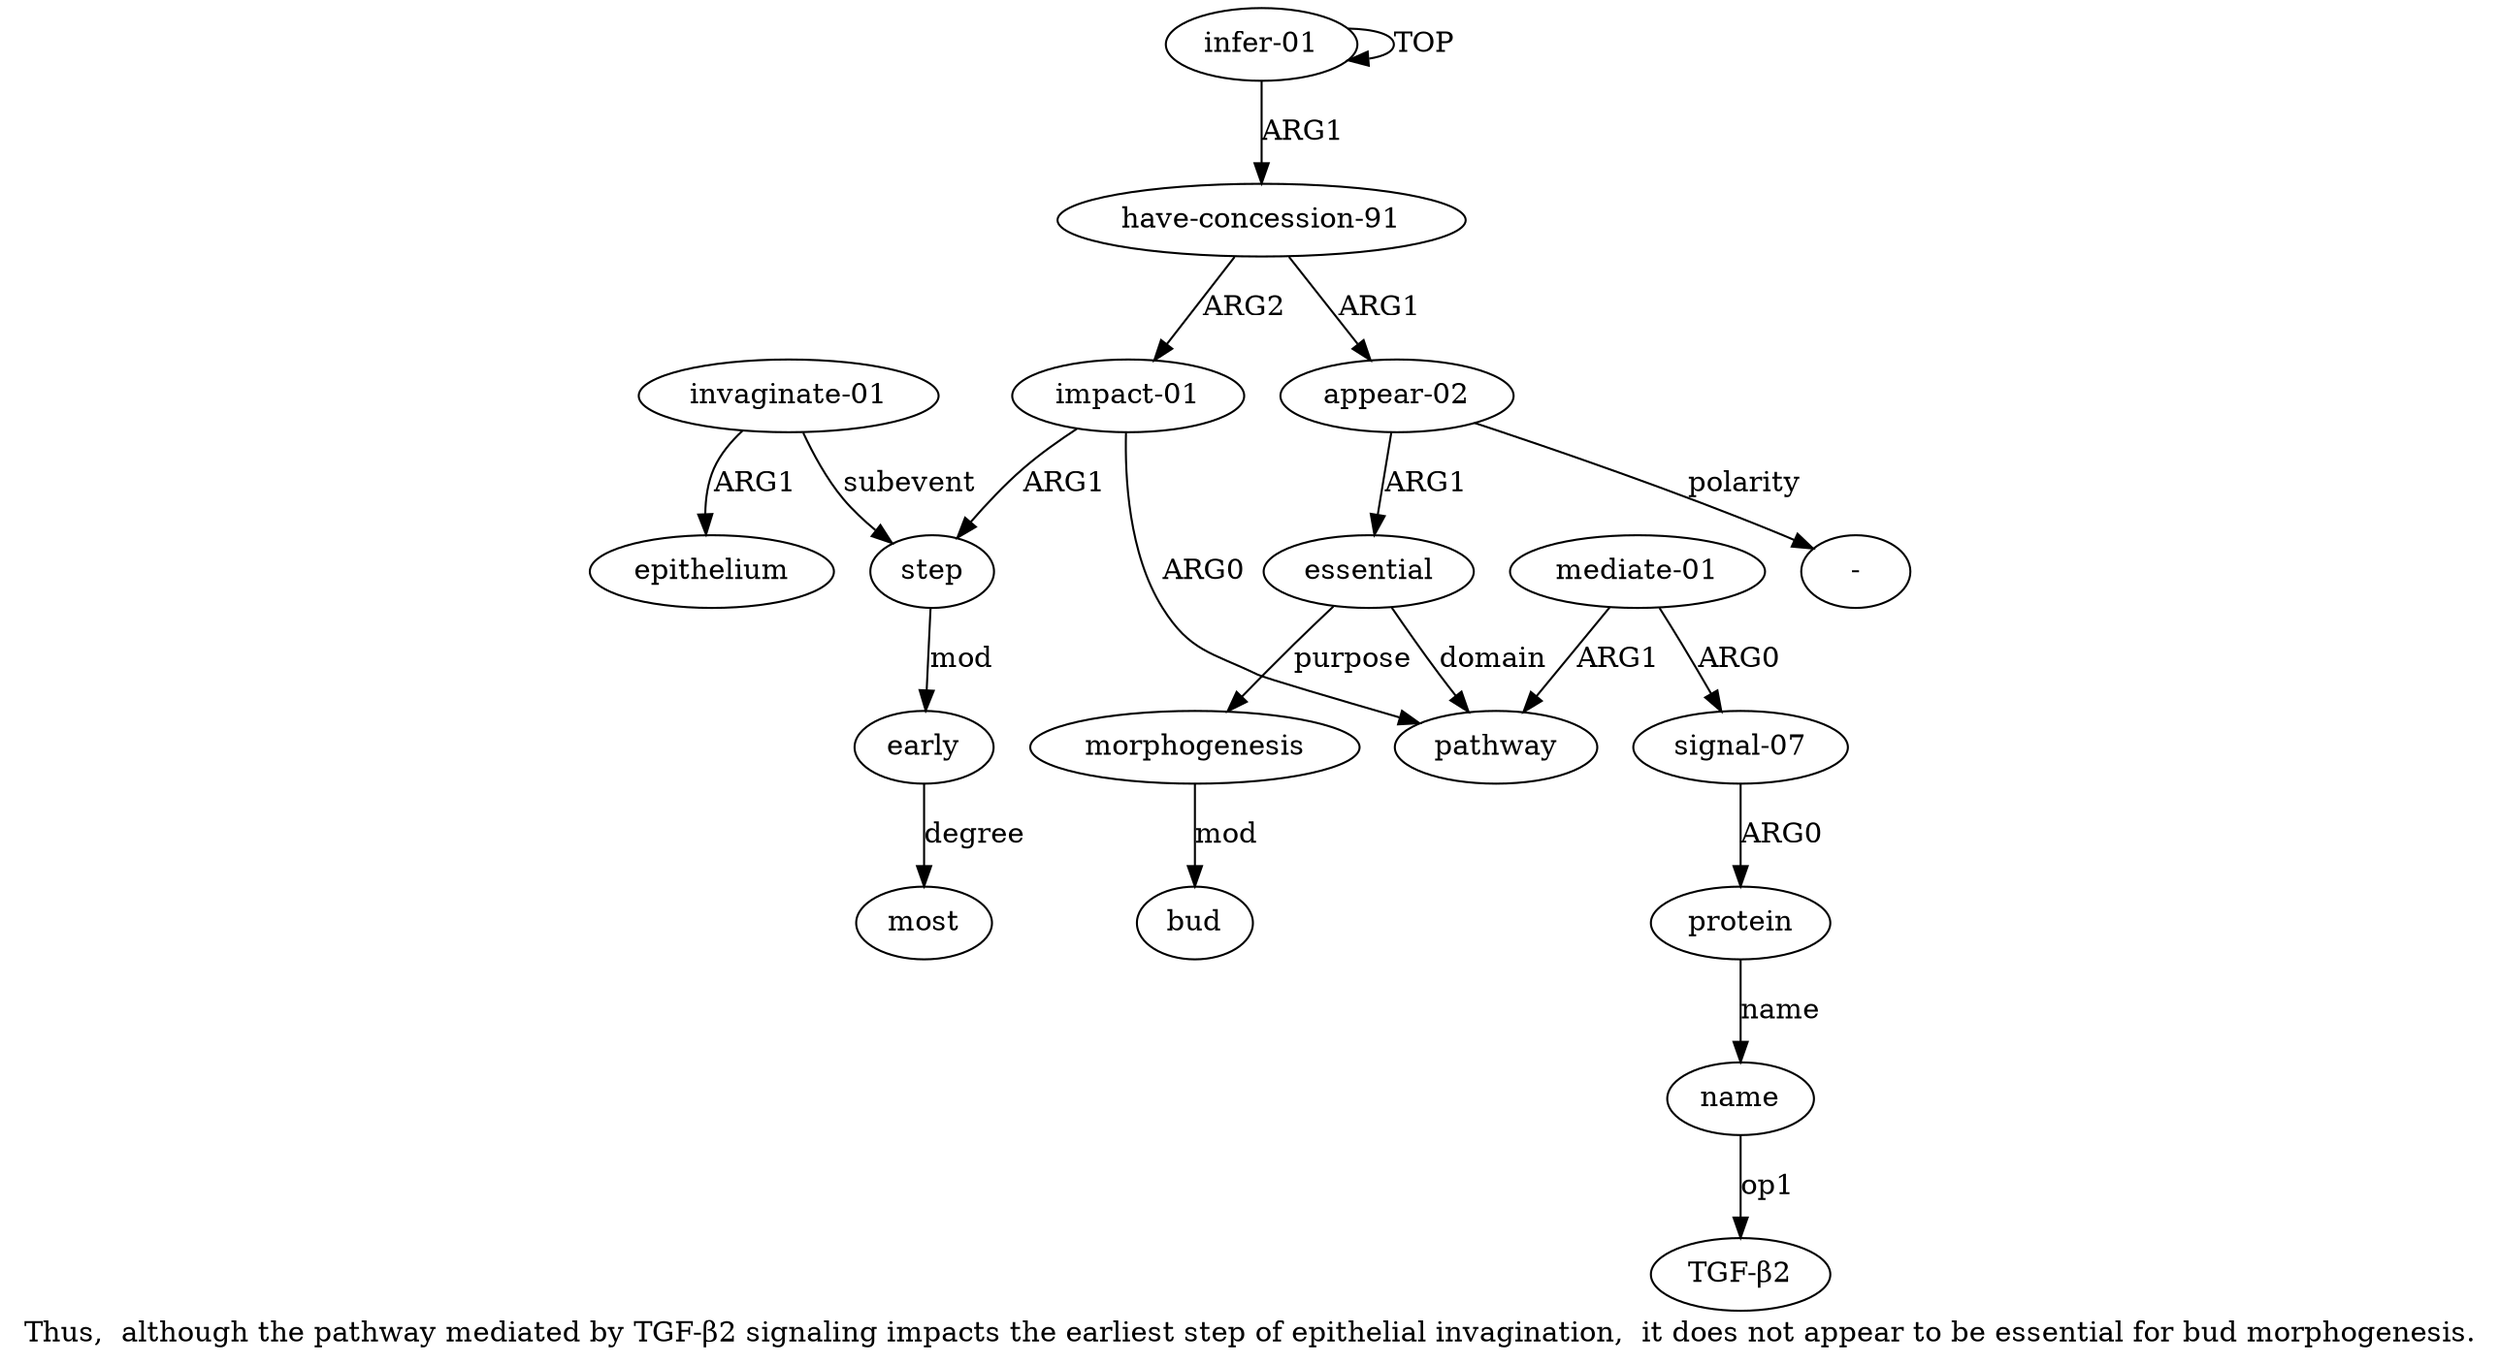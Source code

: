digraph  {
	graph [label="Thus,  although the pathway mediated by TGF-β2 signaling impacts the earliest step of epithelial invagination,  it does not appear \
to be essential for bud morphogenesis."];
	node [label="\N"];
	a15	 [color=black,
		gold_ind=15,
		gold_label="invaginate-01",
		label="invaginate-01",
		test_ind=15,
		test_label="invaginate-01"];
	a16	 [color=black,
		gold_ind=16,
		gold_label=epithelium,
		label=epithelium,
		test_ind=16,
		test_label=epithelium];
	a15 -> a16 [key=0,
	color=black,
	gold_label=ARG1,
	label=ARG1,
	test_label=ARG1];
a12 [color=black,
	gold_ind=12,
	gold_label=step,
	label=step,
	test_ind=12,
	test_label=step];
a15 -> a12 [key=0,
color=black,
gold_label=subevent,
label=subevent,
test_label=subevent];
a14 [color=black,
gold_ind=14,
gold_label=most,
label=most,
test_ind=14,
test_label=most];
a11 [color=black,
gold_ind=11,
gold_label=name,
label=name,
test_ind=11,
test_label=name];
"a11 TGF-β2" [color=black,
gold_ind=-1,
gold_label="TGF-β2",
label="TGF-β2",
test_ind=-1,
test_label="TGF-β2"];
a11 -> "a11 TGF-β2" [key=0,
color=black,
gold_label=op1,
label=op1,
test_label=op1];
a10 [color=black,
gold_ind=10,
gold_label=protein,
label=protein,
test_ind=10,
test_label=protein];
a10 -> a11 [key=0,
color=black,
gold_label=name,
label=name,
test_label=name];
a13 [color=black,
gold_ind=13,
gold_label=early,
label=early,
test_ind=13,
test_label=early];
a13 -> a14 [key=0,
color=black,
gold_label=degree,
label=degree,
test_label=degree];
a12 -> a13 [key=0,
color=black,
gold_label=mod,
label=mod,
test_label=mod];
a1 [color=black,
gold_ind=1,
gold_label="have-concession-91",
label="have-concession-91",
test_ind=1,
test_label="have-concession-91"];
a2 [color=black,
gold_ind=2,
gold_label="appear-02",
label="appear-02",
test_ind=2,
test_label="appear-02"];
a1 -> a2 [key=0,
color=black,
gold_label=ARG1,
label=ARG1,
test_label=ARG1];
a6 [color=black,
gold_ind=6,
gold_label="impact-01",
label="impact-01",
test_ind=6,
test_label="impact-01"];
a1 -> a6 [key=0,
color=black,
gold_label=ARG2,
label=ARG2,
test_label=ARG2];
a0 [color=black,
gold_ind=0,
gold_label="infer-01",
label="infer-01",
test_ind=0,
test_label="infer-01"];
a0 -> a1 [key=0,
color=black,
gold_label=ARG1,
label=ARG1,
test_label=ARG1];
a0 -> a0 [key=0,
color=black,
gold_label=TOP,
label=TOP,
test_label=TOP];
a3 [color=black,
gold_ind=3,
gold_label=essential,
label=essential,
test_ind=3,
test_label=essential];
a4 [color=black,
gold_ind=4,
gold_label=morphogenesis,
label=morphogenesis,
test_ind=4,
test_label=morphogenesis];
a3 -> a4 [key=0,
color=black,
gold_label=purpose,
label=purpose,
test_label=purpose];
a7 [color=black,
gold_ind=7,
gold_label=pathway,
label=pathway,
test_ind=7,
test_label=pathway];
a3 -> a7 [key=0,
color=black,
gold_label=domain,
label=domain,
test_label=domain];
a2 -> a3 [key=0,
color=black,
gold_label=ARG1,
label=ARG1,
test_label=ARG1];
"a2 -" [color=black,
gold_ind=-1,
gold_label="-",
label="-",
test_ind=-1,
test_label="-"];
a2 -> "a2 -" [key=0,
color=black,
gold_label=polarity,
label=polarity,
test_label=polarity];
a5 [color=black,
gold_ind=5,
gold_label=bud,
label=bud,
test_ind=5,
test_label=bud];
a4 -> a5 [key=0,
color=black,
gold_label=mod,
label=mod,
test_label=mod];
a6 -> a12 [key=0,
color=black,
gold_label=ARG1,
label=ARG1,
test_label=ARG1];
a6 -> a7 [key=0,
color=black,
gold_label=ARG0,
label=ARG0,
test_label=ARG0];
a9 [color=black,
gold_ind=9,
gold_label="signal-07",
label="signal-07",
test_ind=9,
test_label="signal-07"];
a9 -> a10 [key=0,
color=black,
gold_label=ARG0,
label=ARG0,
test_label=ARG0];
a8 [color=black,
gold_ind=8,
gold_label="mediate-01",
label="mediate-01",
test_ind=8,
test_label="mediate-01"];
a8 -> a7 [key=0,
color=black,
gold_label=ARG1,
label=ARG1,
test_label=ARG1];
a8 -> a9 [key=0,
color=black,
gold_label=ARG0,
label=ARG0,
test_label=ARG0];
}

